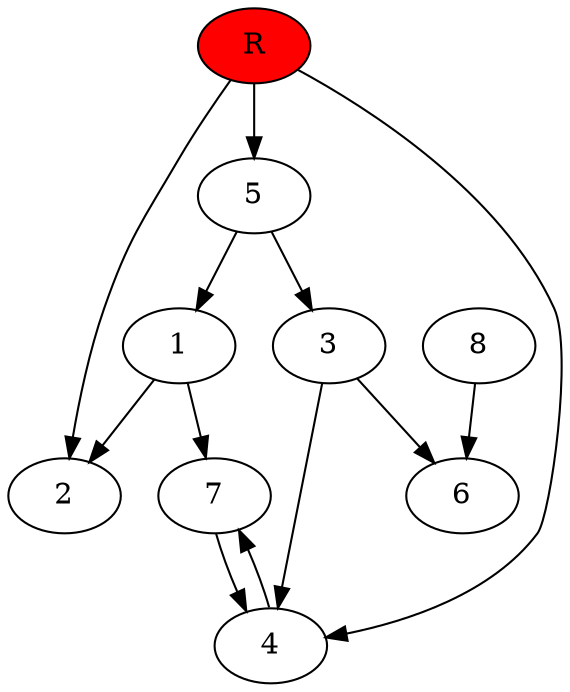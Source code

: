 digraph prb11651 {
	1
	2
	3
	4
	5
	6
	7
	8
	R [fillcolor="#ff0000" style=filled]
	1 -> 2
	1 -> 7
	3 -> 4
	3 -> 6
	4 -> 7
	5 -> 1
	5 -> 3
	7 -> 4
	8 -> 6
	R -> 2
	R -> 4
	R -> 5
}
